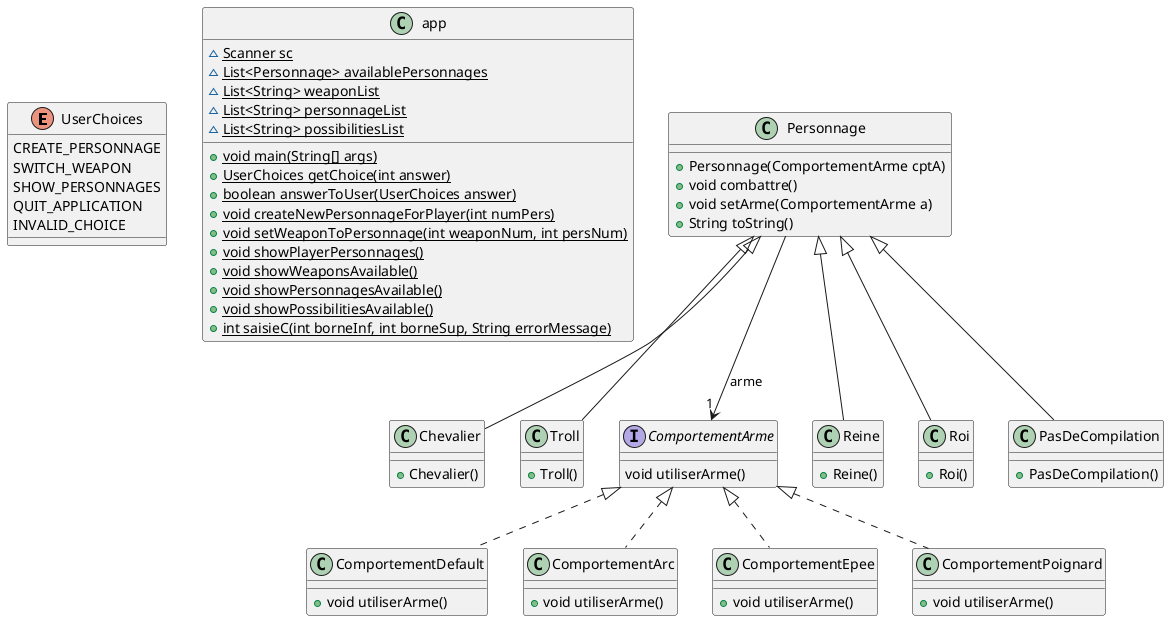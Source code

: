 @startuml
enum UserChoices [[java:UserChoices]] {
	CREATE_PERSONNAGE
	SWITCH_WEAPON
	SHOW_PERSONNAGES
	QUIT_APPLICATION
	INVALID_CHOICE
}
class app [[java:app]] {
	~{static}Scanner sc
	~{static}List<Personnage> availablePersonnages
	~{static}List<String> weaponList
	~{static}List<String> personnageList
	~{static}List<String> possibilitiesList
	+{static}void main(String[] args)
	+{static}UserChoices getChoice(int answer)
	+{static}boolean answerToUser(UserChoices answer)
	+{static}void createNewPersonnageForPlayer(int numPers)
	+{static}void setWeaponToPersonnage(int weaponNum, int persNum)
	+{static}void showPlayerPersonnages()
	+{static}void showWeaponsAvailable()
	+{static}void showPersonnagesAvailable()
	+{static}void showPossibilitiesAvailable()
	+{static}int saisieC(int borneInf, int borneSup, String errorMessage)
}
class Chevalier [[java:appli.Chevalier]] {
	+Chevalier()
}
class Personnage [[java:appli.Personnage]] {
}
Personnage <|-- Chevalier
class Troll [[java:appli.Troll]] {
	+Troll()
}
class Personnage [[java:appli.Personnage]] {
}
Personnage <|-- Troll
abstract class Personnage [[java:appli.Personnage]] {
	+Personnage(ComportementArme cptA)
	+void combattre()
	+void setArme(ComportementArme a)
	+String toString()
}
class ComportementArme [[java:comportements.arme.ComportementArme]] {
}
Personnage --> "1" ComportementArme : arme
class Reine [[java:appli.Reine]] {
	+Reine()
}
class Personnage [[java:appli.Personnage]] {
}
Personnage <|-- Reine
class Roi [[java:appli.Roi]] {
	+Roi()
}
class Personnage [[java:appli.Personnage]] {
}
Personnage <|-- Roi
class PasDeCompilation [[java:appli.PasDeCompilation]] {
	+PasDeCompilation()
}
class Personnage [[java:appli.Personnage]] {
}
Personnage <|-- PasDeCompilation
interface ComportementArme [[java:comportements.arme.ComportementArme]] {
	void utiliserArme()
}
class ComportementDefault [[java:comportements.arme.impl.ComportementDefault]] {
	+void utiliserArme()
}
interface ComportementArme [[java:comportements.arme.ComportementArme]] {
}
ComportementArme <|.. ComportementDefault
class ComportementArc [[java:comportements.arme.impl.ComportementArc]] {
	+void utiliserArme()
}
interface ComportementArme [[java:comportements.arme.ComportementArme]] {
}
ComportementArme <|.. ComportementArc
class ComportementEpee [[java:comportements.arme.impl.ComportementEpee]] {
	+void utiliserArme()
}
interface ComportementArme [[java:comportements.arme.ComportementArme]] {
}
ComportementArme <|.. ComportementEpee
class ComportementPoignard [[java:comportements.arme.impl.ComportementPoignard]] {
	+void utiliserArme()
}
interface ComportementArme [[java:comportements.arme.ComportementArme]] {
}
ComportementArme <|.. ComportementPoignard
@enduml
